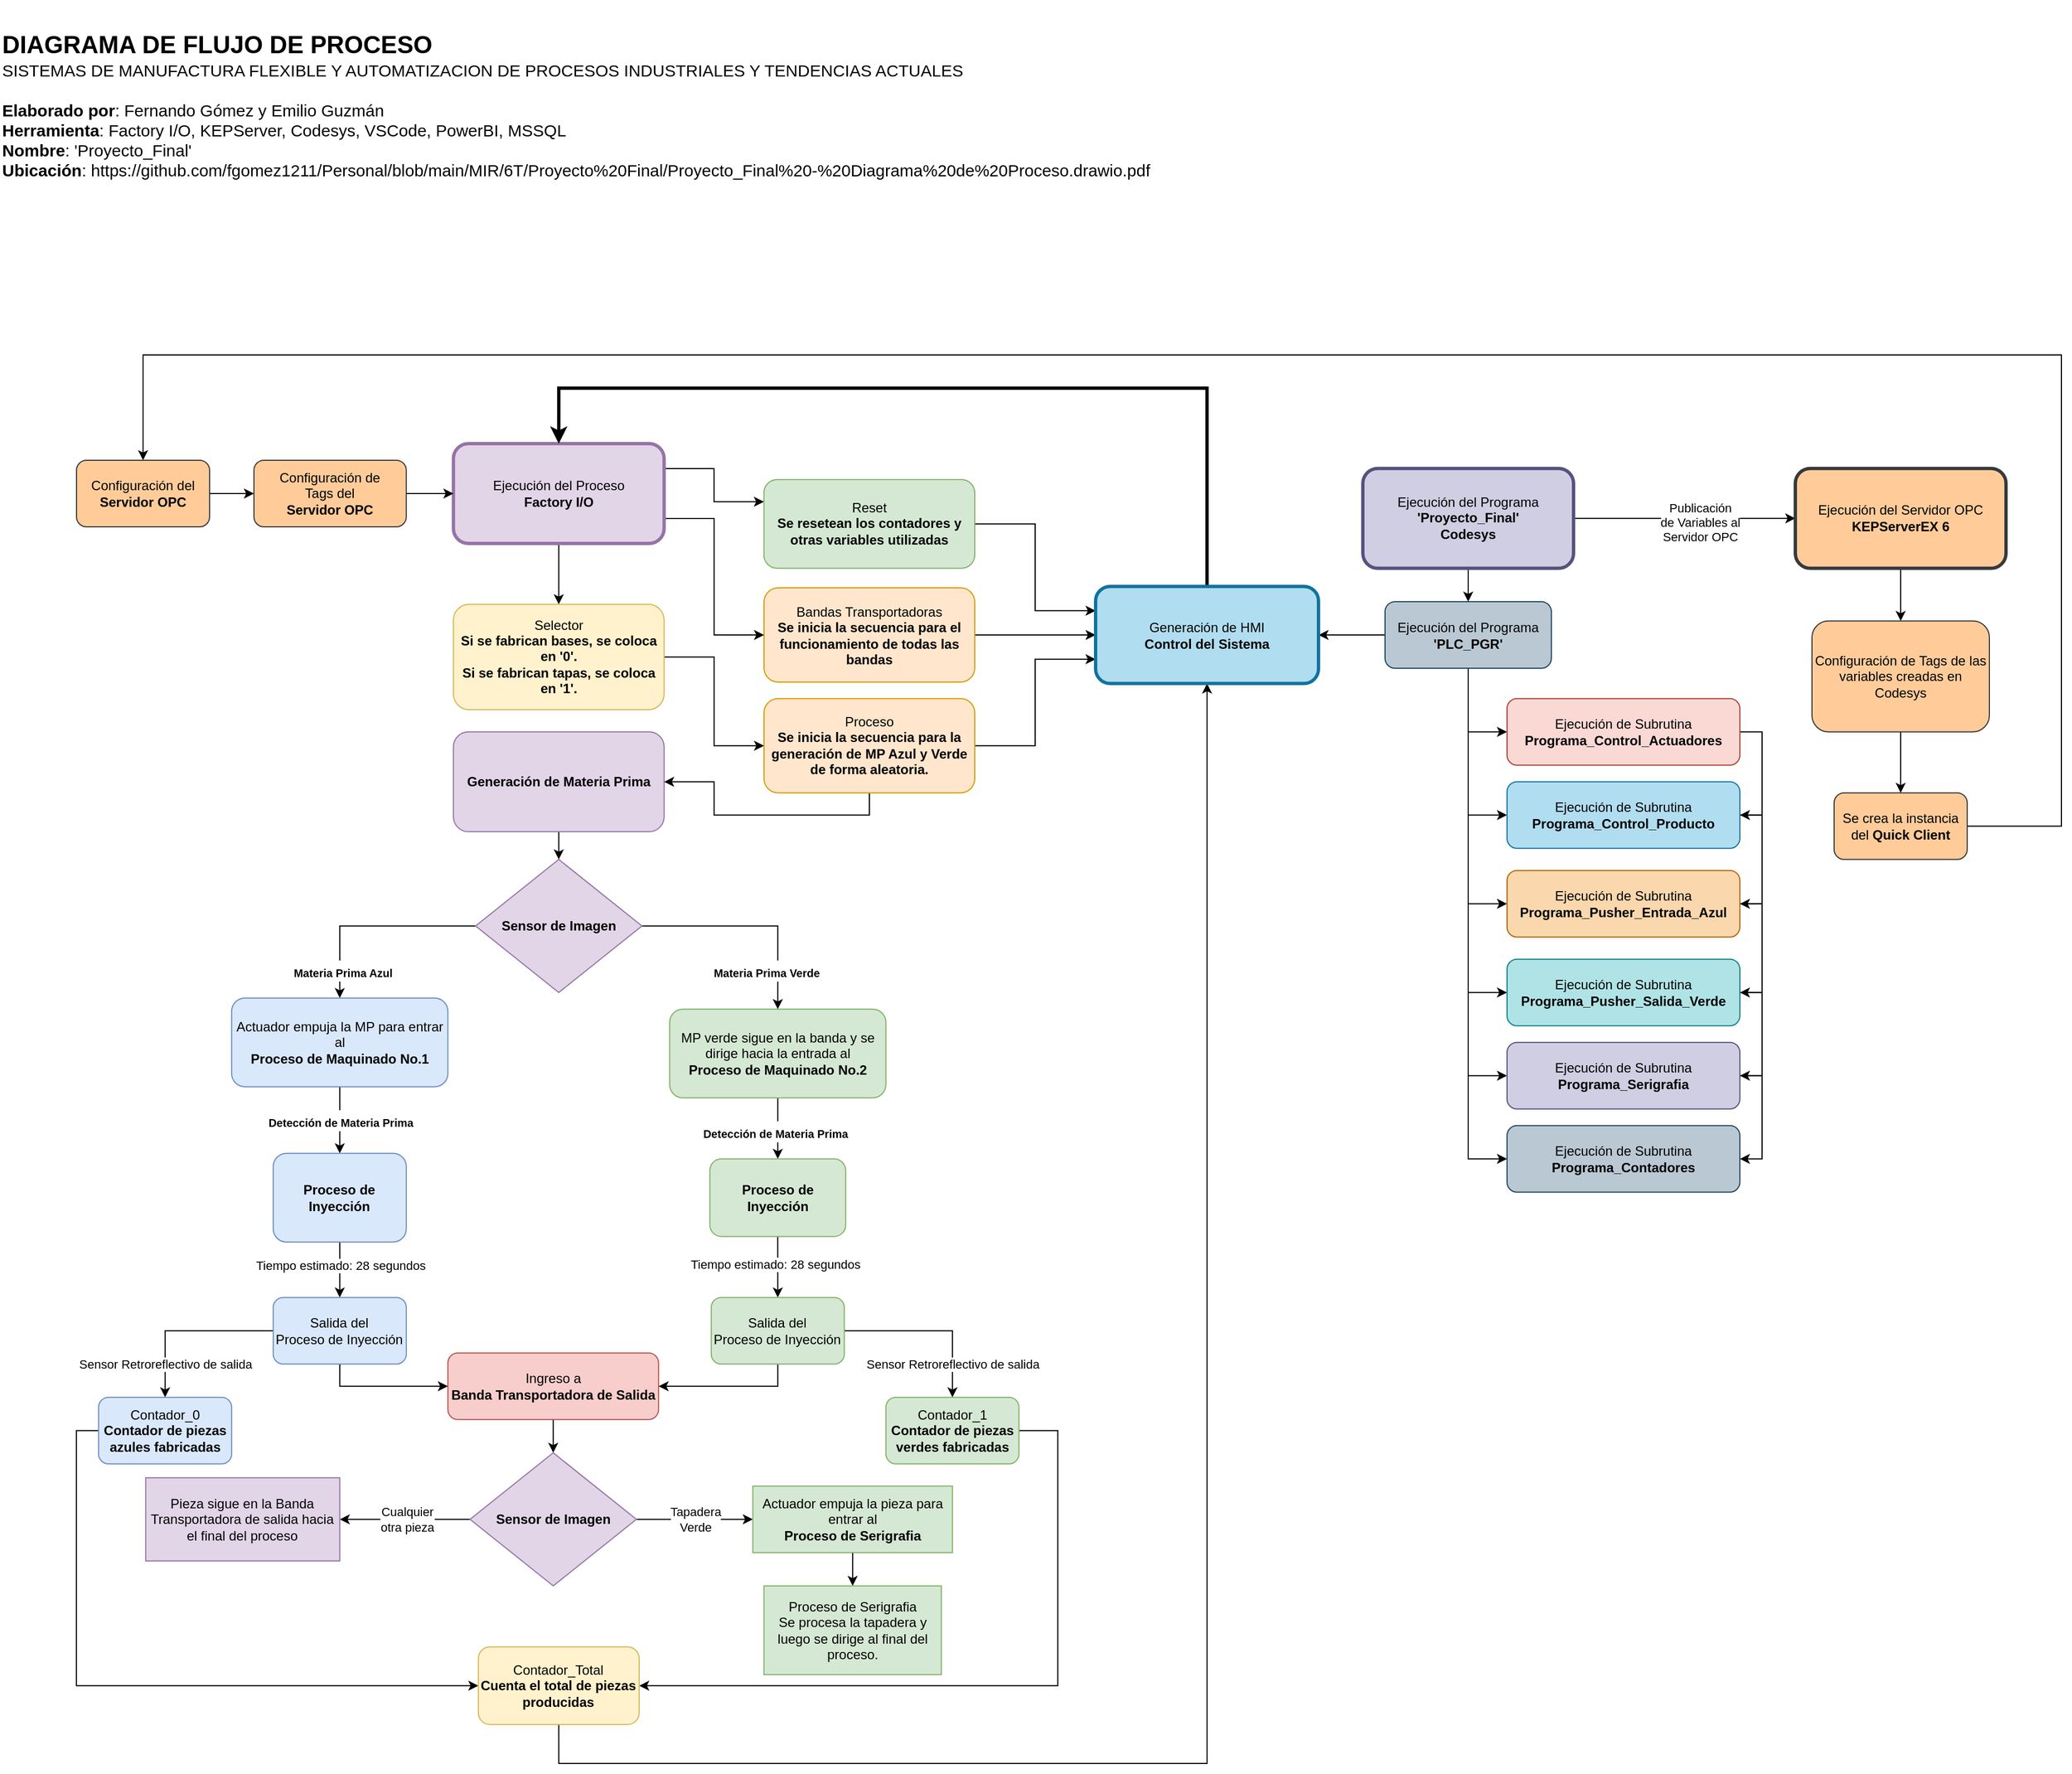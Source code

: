 <mxfile version="21.4.0" type="github">
  <diagram id="C5RBs43oDa-KdzZeNtuy" name="Page-1">
    <mxGraphModel dx="3044" dy="1447" grid="1" gridSize="10" guides="1" tooltips="1" connect="1" arrows="1" fold="1" page="1" pageScale="1" pageWidth="2339" pageHeight="3300" math="0" shadow="0">
      <root>
        <mxCell id="WIyWlLk6GJQsqaUBKTNV-0" />
        <mxCell id="WIyWlLk6GJQsqaUBKTNV-1" parent="WIyWlLk6GJQsqaUBKTNV-0" />
        <mxCell id="I0HZHOk7s_fogjnlxHMb-95" style="edgeStyle=orthogonalEdgeStyle;rounded=0;orthogonalLoop=1;jettySize=auto;html=1;exitX=1;exitY=0.5;exitDx=0;exitDy=0;entryX=0;entryY=0.25;entryDx=0;entryDy=0;" edge="1" parent="WIyWlLk6GJQsqaUBKTNV-1" source="WIyWlLk6GJQsqaUBKTNV-3" target="I0HZHOk7s_fogjnlxHMb-85">
          <mxGeometry relative="1" as="geometry" />
        </mxCell>
        <mxCell id="WIyWlLk6GJQsqaUBKTNV-3" value="Reset&lt;br&gt;&lt;b&gt;Se resetean los contadores y otras variables utilizadas&lt;/b&gt;" style="rounded=1;whiteSpace=wrap;html=1;fontSize=12;glass=0;strokeWidth=1;shadow=0;fillColor=#d5e8d4;strokeColor=#82b366;" parent="WIyWlLk6GJQsqaUBKTNV-1" vertex="1">
          <mxGeometry x="729.89" y="462.39" width="190.11" height="80" as="geometry" />
        </mxCell>
        <mxCell id="I0HZHOk7s_fogjnlxHMb-7" style="edgeStyle=orthogonalEdgeStyle;rounded=0;orthogonalLoop=1;jettySize=auto;html=1;exitX=0.5;exitY=1;exitDx=0;exitDy=0;entryX=0.5;entryY=0;entryDx=0;entryDy=0;" edge="1" parent="WIyWlLk6GJQsqaUBKTNV-1" source="B-otEjHW6JDtHvaltUW4-0" target="B-otEjHW6JDtHvaltUW4-16">
          <mxGeometry relative="1" as="geometry" />
        </mxCell>
        <mxCell id="B-otEjHW6JDtHvaltUW4-0" value="MP verde sigue en la banda y se dirige hacia la entrada al&lt;br&gt;&lt;b&gt;Proceso de Maquinado No.2&lt;/b&gt;" style="whiteSpace=wrap;html=1;rounded=1;glass=0;strokeWidth=1;shadow=0;fillColor=#d5e8d4;strokeColor=#82b366;" parent="WIyWlLk6GJQsqaUBKTNV-1" vertex="1">
          <mxGeometry x="644.89" y="939.89" width="195" height="80" as="geometry" />
        </mxCell>
        <mxCell id="I0HZHOk7s_fogjnlxHMb-12" value="" style="edgeStyle=orthogonalEdgeStyle;rounded=0;orthogonalLoop=1;jettySize=auto;html=1;" edge="1" parent="WIyWlLk6GJQsqaUBKTNV-1" source="B-otEjHW6JDtHvaltUW4-16" target="I0HZHOk7s_fogjnlxHMb-11">
          <mxGeometry relative="1" as="geometry" />
        </mxCell>
        <mxCell id="B-otEjHW6JDtHvaltUW4-16" value="&lt;b&gt;Proceso de Inyección&lt;/b&gt;" style="whiteSpace=wrap;html=1;rounded=1;glass=0;strokeWidth=1;shadow=0;fillColor=#d5e8d4;strokeColor=#82b366;" parent="WIyWlLk6GJQsqaUBKTNV-1" vertex="1">
          <mxGeometry x="681.14" y="1074.89" width="122.5" height="70" as="geometry" />
        </mxCell>
        <mxCell id="L5HEDUzoinoEtIV4rbIi-0" value="&lt;b style=&quot;font-size: 22px;&quot;&gt;DIAGRAMA DE FLUJO DE PROCESO&lt;br&gt;&lt;/b&gt;&lt;font style=&quot;font-size: 15px;&quot;&gt;&lt;span style=&quot;font-size: 15px;&quot;&gt;SISTEMAS DE MANUFACTURA FLEXIBLE Y AUTOMATIZACION DE PROCESOS INDUSTRIALES Y TENDENCIAS ACTUALES&lt;br&gt;&lt;/span&gt;&lt;br&gt;&lt;span style=&quot;font-size: 15px;&quot;&gt;&lt;b&gt;Elaborado por&lt;/b&gt;: Fernando Gómez y Emilio Guzmán&lt;/span&gt;&lt;br&gt;&lt;span style=&quot;font-size: 15px;&quot;&gt;&lt;b&gt;Herramienta&lt;/b&gt;: Factory I/O, KEPServer, Codesys, VSCode, PowerBI, MSSQL&lt;/span&gt;&lt;br&gt;&lt;span style=&quot;font-size: 15px;&quot;&gt;&lt;b&gt;Nombre&lt;/b&gt;: &#39;Proyecto_Final&#39;&lt;/span&gt;&lt;br&gt;&lt;font style=&quot;font-size: 15px;&quot;&gt;&lt;b&gt;Ubicación&lt;/b&gt;:&amp;nbsp;https://github.com/fgomez1211/Personal/blob/main/MIR/6T/Proyecto%20Final/Proyecto_Final%20-%20Diagrama%20de%20Proceso.drawio.pdf&lt;/font&gt;&lt;br&gt;&lt;/font&gt;" style="text;html=1;strokeColor=none;fillColor=none;align=left;verticalAlign=middle;whiteSpace=wrap;rounded=0;" parent="WIyWlLk6GJQsqaUBKTNV-1" vertex="1">
          <mxGeometry x="41" y="30" width="1080" height="190" as="geometry" />
        </mxCell>
        <mxCell id="I0HZHOk7s_fogjnlxHMb-94" style="edgeStyle=orthogonalEdgeStyle;rounded=0;orthogonalLoop=1;jettySize=auto;html=1;exitX=1;exitY=0.5;exitDx=0;exitDy=0;entryX=0;entryY=0.5;entryDx=0;entryDy=0;" edge="1" parent="WIyWlLk6GJQsqaUBKTNV-1" source="ld2Q0Rl9ifkete67yDMp-0" target="I0HZHOk7s_fogjnlxHMb-85">
          <mxGeometry relative="1" as="geometry" />
        </mxCell>
        <mxCell id="ld2Q0Rl9ifkete67yDMp-0" value="Bandas Transportadoras&lt;br&gt;&lt;b&gt;Se inicia la secuencia para el funcionamiento de todas las bandas&lt;/b&gt;" style="whiteSpace=wrap;html=1;rounded=1;glass=0;strokeWidth=1;shadow=0;fillColor=#ffe6cc;strokeColor=#d79b00;" parent="WIyWlLk6GJQsqaUBKTNV-1" vertex="1">
          <mxGeometry x="730" y="560" width="190" height="85" as="geometry" />
        </mxCell>
        <mxCell id="I0HZHOk7s_fogjnlxHMb-25" style="edgeStyle=orthogonalEdgeStyle;rounded=0;orthogonalLoop=1;jettySize=auto;html=1;entryX=0.5;entryY=0;entryDx=0;entryDy=0;" edge="1" parent="WIyWlLk6GJQsqaUBKTNV-1" source="ld2Q0Rl9ifkete67yDMp-26" target="WT8ZmWbOkdsOJcoBG5UU-1">
          <mxGeometry relative="1" as="geometry" />
        </mxCell>
        <mxCell id="I0HZHOk7s_fogjnlxHMb-90" style="edgeStyle=orthogonalEdgeStyle;rounded=0;orthogonalLoop=1;jettySize=auto;html=1;exitX=1;exitY=0.25;exitDx=0;exitDy=0;entryX=0;entryY=0.25;entryDx=0;entryDy=0;" edge="1" parent="WIyWlLk6GJQsqaUBKTNV-1" source="ld2Q0Rl9ifkete67yDMp-26" target="WIyWlLk6GJQsqaUBKTNV-3">
          <mxGeometry relative="1" as="geometry" />
        </mxCell>
        <mxCell id="I0HZHOk7s_fogjnlxHMb-91" style="edgeStyle=orthogonalEdgeStyle;rounded=0;orthogonalLoop=1;jettySize=auto;html=1;exitX=1;exitY=0.75;exitDx=0;exitDy=0;entryX=0;entryY=0.5;entryDx=0;entryDy=0;" edge="1" parent="WIyWlLk6GJQsqaUBKTNV-1" source="ld2Q0Rl9ifkete67yDMp-26" target="ld2Q0Rl9ifkete67yDMp-0">
          <mxGeometry relative="1" as="geometry" />
        </mxCell>
        <mxCell id="ld2Q0Rl9ifkete67yDMp-26" value="Ejecución del Proceso&lt;br&gt;&lt;b&gt;Factory I/O&lt;/b&gt;" style="whiteSpace=wrap;html=1;rounded=1;glass=0;strokeWidth=3;shadow=0;fillColor=#e1d5e7;strokeColor=#9673a6;" parent="WIyWlLk6GJQsqaUBKTNV-1" vertex="1">
          <mxGeometry x="449.89" y="430" width="190" height="90" as="geometry" />
        </mxCell>
        <mxCell id="9t7XOVwsSKRrDLuDX60Q-22" style="edgeStyle=orthogonalEdgeStyle;rounded=0;orthogonalLoop=1;jettySize=auto;html=1;exitX=1;exitY=0.5;exitDx=0;exitDy=0;entryX=0.5;entryY=0;entryDx=0;entryDy=0;" parent="WIyWlLk6GJQsqaUBKTNV-1" source="9t7XOVwsSKRrDLuDX60Q-21" target="B-otEjHW6JDtHvaltUW4-0" edge="1">
          <mxGeometry relative="1" as="geometry" />
        </mxCell>
        <mxCell id="9t7XOVwsSKRrDLuDX60Q-26" value="&lt;b style=&quot;border-color: var(--border-color);&quot;&gt;&lt;font style=&quot;border-color: var(--border-color); font-size: 10px;&quot;&gt;Materia Prima Verde&lt;/font&gt;&lt;/b&gt;" style="edgeLabel;html=1;align=center;verticalAlign=middle;resizable=0;points=[];fontSize=16;" parent="9t7XOVwsSKRrDLuDX60Q-22" vertex="1" connectable="0">
          <mxGeometry x="-0.211" y="1" relative="1" as="geometry">
            <mxPoint x="34" y="41" as="offset" />
          </mxGeometry>
        </mxCell>
        <mxCell id="9t7XOVwsSKRrDLuDX60Q-24" style="edgeStyle=orthogonalEdgeStyle;rounded=0;orthogonalLoop=1;jettySize=auto;html=1;exitX=0;exitY=0.5;exitDx=0;exitDy=0;" parent="WIyWlLk6GJQsqaUBKTNV-1" source="9t7XOVwsSKRrDLuDX60Q-21" target="9t7XOVwsSKRrDLuDX60Q-23" edge="1">
          <mxGeometry relative="1" as="geometry" />
        </mxCell>
        <mxCell id="9t7XOVwsSKRrDLuDX60Q-25" value="&lt;b style=&quot;&quot;&gt;&lt;font style=&quot;font-size: 10px;&quot;&gt;Materia Prima Azul&lt;/font&gt;&lt;/b&gt;" style="edgeLabel;html=1;align=center;verticalAlign=middle;resizable=0;points=[];fontSize=16;" parent="9t7XOVwsSKRrDLuDX60Q-24" vertex="1" connectable="0">
          <mxGeometry x="-0.227" y="-2" relative="1" as="geometry">
            <mxPoint x="-48" y="42" as="offset" />
          </mxGeometry>
        </mxCell>
        <mxCell id="9t7XOVwsSKRrDLuDX60Q-21" value="&lt;b&gt;Sensor de Imagen&lt;/b&gt;" style="rhombus;whiteSpace=wrap;html=1;fillColor=#e1d5e7;strokeColor=#9673a6;" parent="WIyWlLk6GJQsqaUBKTNV-1" vertex="1">
          <mxGeometry x="469.89" y="804.89" width="150" height="120" as="geometry" />
        </mxCell>
        <mxCell id="I0HZHOk7s_fogjnlxHMb-5" style="edgeStyle=orthogonalEdgeStyle;rounded=0;orthogonalLoop=1;jettySize=auto;html=1;exitX=0.5;exitY=1;exitDx=0;exitDy=0;entryX=0.5;entryY=0;entryDx=0;entryDy=0;" edge="1" parent="WIyWlLk6GJQsqaUBKTNV-1" source="9t7XOVwsSKRrDLuDX60Q-23" target="I0HZHOk7s_fogjnlxHMb-4">
          <mxGeometry relative="1" as="geometry" />
        </mxCell>
        <mxCell id="9t7XOVwsSKRrDLuDX60Q-23" value="Actuador empuja la MP para entrar al &lt;br&gt;&lt;b&gt;Proceso de Maquinado No.1&lt;/b&gt;" style="whiteSpace=wrap;html=1;rounded=1;glass=0;strokeWidth=1;shadow=0;fillColor=#dae8fc;strokeColor=#6c8ebf;" parent="WIyWlLk6GJQsqaUBKTNV-1" vertex="1">
          <mxGeometry x="249.89" y="929.89" width="195" height="80" as="geometry" />
        </mxCell>
        <mxCell id="I0HZHOk7s_fogjnlxHMb-42" style="edgeStyle=orthogonalEdgeStyle;rounded=0;orthogonalLoop=1;jettySize=auto;html=1;exitX=0.5;exitY=1;exitDx=0;exitDy=0;entryX=0.5;entryY=0;entryDx=0;entryDy=0;" edge="1" parent="WIyWlLk6GJQsqaUBKTNV-1" source="WT8ZmWbOkdsOJcoBG5UU-0" target="I0HZHOk7s_fogjnlxHMb-41">
          <mxGeometry relative="1" as="geometry" />
        </mxCell>
        <mxCell id="WT8ZmWbOkdsOJcoBG5UU-0" value="Ingreso a &lt;br&gt;&lt;b&gt;Banda Transportadora de Salida&lt;/b&gt;" style="whiteSpace=wrap;html=1;rounded=1;glass=0;strokeWidth=1;shadow=0;fillColor=#f8cecc;strokeColor=#b85450;" parent="WIyWlLk6GJQsqaUBKTNV-1" vertex="1">
          <mxGeometry x="444.89" y="1249.89" width="190" height="60" as="geometry" />
        </mxCell>
        <mxCell id="I0HZHOk7s_fogjnlxHMb-27" style="edgeStyle=orthogonalEdgeStyle;rounded=0;orthogonalLoop=1;jettySize=auto;html=1;exitX=1;exitY=0.5;exitDx=0;exitDy=0;entryX=0;entryY=0.5;entryDx=0;entryDy=0;" edge="1" parent="WIyWlLk6GJQsqaUBKTNV-1" source="WT8ZmWbOkdsOJcoBG5UU-1" target="I0HZHOk7s_fogjnlxHMb-23">
          <mxGeometry relative="1" as="geometry" />
        </mxCell>
        <mxCell id="WT8ZmWbOkdsOJcoBG5UU-1" value="Selector&lt;br&gt;&lt;b&gt;Si se fabrican bases, se coloca en &#39;0&#39;.&lt;br&gt;Si se fabrican tapas, se coloca en &#39;1&#39;.&lt;/b&gt;" style="whiteSpace=wrap;html=1;rounded=1;glass=0;strokeWidth=1;shadow=0;fillColor=#fff2cc;strokeColor=#d6b656;" parent="WIyWlLk6GJQsqaUBKTNV-1" vertex="1">
          <mxGeometry x="449.89" y="574.89" width="190" height="95" as="geometry" />
        </mxCell>
        <mxCell id="I0HZHOk7s_fogjnlxHMb-3" style="edgeStyle=orthogonalEdgeStyle;rounded=0;orthogonalLoop=1;jettySize=auto;html=1;entryX=0.5;entryY=0;entryDx=0;entryDy=0;" edge="1" parent="WIyWlLk6GJQsqaUBKTNV-1" source="I0HZHOk7s_fogjnlxHMb-1" target="9t7XOVwsSKRrDLuDX60Q-21">
          <mxGeometry relative="1" as="geometry" />
        </mxCell>
        <mxCell id="I0HZHOk7s_fogjnlxHMb-1" value="&lt;b&gt;Generación de Materia Prima&lt;/b&gt;" style="whiteSpace=wrap;html=1;rounded=1;glass=0;strokeWidth=1;shadow=0;fillColor=#e1d5e7;strokeColor=#9673a6;" vertex="1" parent="WIyWlLk6GJQsqaUBKTNV-1">
          <mxGeometry x="449.89" y="689.89" width="190" height="90" as="geometry" />
        </mxCell>
        <mxCell id="I0HZHOk7s_fogjnlxHMb-10" value="" style="edgeStyle=orthogonalEdgeStyle;rounded=0;orthogonalLoop=1;jettySize=auto;html=1;" edge="1" parent="WIyWlLk6GJQsqaUBKTNV-1" source="I0HZHOk7s_fogjnlxHMb-4" target="I0HZHOk7s_fogjnlxHMb-9">
          <mxGeometry relative="1" as="geometry" />
        </mxCell>
        <mxCell id="I0HZHOk7s_fogjnlxHMb-13" value="Tiempo estimado: 28 segundos" style="edgeLabel;html=1;align=center;verticalAlign=middle;resizable=0;points=[];" vertex="1" connectable="0" parent="I0HZHOk7s_fogjnlxHMb-10">
          <mxGeometry x="-0.18" y="-2" relative="1" as="geometry">
            <mxPoint x="2" as="offset" />
          </mxGeometry>
        </mxCell>
        <mxCell id="I0HZHOk7s_fogjnlxHMb-4" value="&lt;b&gt;Proceso de Inyección&lt;/b&gt;" style="whiteSpace=wrap;html=1;rounded=1;glass=0;strokeWidth=1;shadow=0;fillColor=#dae8fc;strokeColor=#6c8ebf;" vertex="1" parent="WIyWlLk6GJQsqaUBKTNV-1">
          <mxGeometry x="287.39" y="1069.89" width="120" height="80" as="geometry" />
        </mxCell>
        <mxCell id="I0HZHOk7s_fogjnlxHMb-6" value="&lt;b style=&quot;border-color: var(--border-color);&quot;&gt;&lt;font style=&quot;border-color: var(--border-color); font-size: 10px;&quot;&gt;Detección de Materia Prima&lt;/font&gt;&lt;/b&gt;" style="edgeLabel;html=1;align=center;verticalAlign=middle;resizable=0;points=[];fontSize=16;" vertex="1" connectable="0" parent="WIyWlLk6GJQsqaUBKTNV-1">
          <mxGeometry x="347.385" y="1039.89" as="geometry" />
        </mxCell>
        <mxCell id="I0HZHOk7s_fogjnlxHMb-8" value="&lt;b style=&quot;border-color: var(--border-color);&quot;&gt;&lt;font style=&quot;border-color: var(--border-color); font-size: 10px;&quot;&gt;Detección de Materia Prima&lt;/font&gt;&lt;/b&gt;" style="edgeLabel;html=1;align=center;verticalAlign=middle;resizable=0;points=[];fontSize=16;" vertex="1" connectable="0" parent="WIyWlLk6GJQsqaUBKTNV-1">
          <mxGeometry x="739.885" y="1049.89" as="geometry" />
        </mxCell>
        <mxCell id="I0HZHOk7s_fogjnlxHMb-16" style="edgeStyle=orthogonalEdgeStyle;rounded=0;orthogonalLoop=1;jettySize=auto;html=1;exitX=0.5;exitY=1;exitDx=0;exitDy=0;entryX=0;entryY=0.5;entryDx=0;entryDy=0;" edge="1" parent="WIyWlLk6GJQsqaUBKTNV-1" source="I0HZHOk7s_fogjnlxHMb-9" target="WT8ZmWbOkdsOJcoBG5UU-0">
          <mxGeometry relative="1" as="geometry" />
        </mxCell>
        <mxCell id="I0HZHOk7s_fogjnlxHMb-34" value="" style="edgeStyle=orthogonalEdgeStyle;rounded=0;orthogonalLoop=1;jettySize=auto;html=1;" edge="1" parent="WIyWlLk6GJQsqaUBKTNV-1" source="I0HZHOk7s_fogjnlxHMb-9" target="I0HZHOk7s_fogjnlxHMb-33">
          <mxGeometry relative="1" as="geometry" />
        </mxCell>
        <mxCell id="I0HZHOk7s_fogjnlxHMb-35" value="Sensor Retroreflectivo de salida" style="edgeLabel;html=1;align=center;verticalAlign=middle;resizable=0;points=[];" vertex="1" connectable="0" parent="I0HZHOk7s_fogjnlxHMb-34">
          <mxGeometry x="0.484" y="-1" relative="1" as="geometry">
            <mxPoint x="1" y="10" as="offset" />
          </mxGeometry>
        </mxCell>
        <mxCell id="I0HZHOk7s_fogjnlxHMb-9" value="Salida del &lt;br&gt;Proceso de Inyección" style="whiteSpace=wrap;html=1;fillColor=#dae8fc;strokeColor=#6c8ebf;rounded=1;glass=0;strokeWidth=1;shadow=0;" vertex="1" parent="WIyWlLk6GJQsqaUBKTNV-1">
          <mxGeometry x="287.39" y="1199.89" width="120" height="60" as="geometry" />
        </mxCell>
        <mxCell id="I0HZHOk7s_fogjnlxHMb-17" style="edgeStyle=orthogonalEdgeStyle;rounded=0;orthogonalLoop=1;jettySize=auto;html=1;exitX=0.5;exitY=1;exitDx=0;exitDy=0;entryX=1;entryY=0.5;entryDx=0;entryDy=0;" edge="1" parent="WIyWlLk6GJQsqaUBKTNV-1" source="I0HZHOk7s_fogjnlxHMb-11" target="WT8ZmWbOkdsOJcoBG5UU-0">
          <mxGeometry relative="1" as="geometry" />
        </mxCell>
        <mxCell id="I0HZHOk7s_fogjnlxHMb-37" value="" style="edgeStyle=orthogonalEdgeStyle;rounded=0;orthogonalLoop=1;jettySize=auto;html=1;" edge="1" parent="WIyWlLk6GJQsqaUBKTNV-1" source="I0HZHOk7s_fogjnlxHMb-11" target="I0HZHOk7s_fogjnlxHMb-36">
          <mxGeometry relative="1" as="geometry" />
        </mxCell>
        <mxCell id="I0HZHOk7s_fogjnlxHMb-11" value="Salida del&lt;br&gt;Proceso de Inyección" style="whiteSpace=wrap;html=1;fillColor=#d5e8d4;strokeColor=#82b366;rounded=1;glass=0;strokeWidth=1;shadow=0;" vertex="1" parent="WIyWlLk6GJQsqaUBKTNV-1">
          <mxGeometry x="682.39" y="1199.89" width="120" height="60" as="geometry" />
        </mxCell>
        <mxCell id="I0HZHOk7s_fogjnlxHMb-14" value="Tiempo estimado: 28 segundos" style="edgeLabel;html=1;align=center;verticalAlign=middle;resizable=0;points=[];" vertex="1" connectable="0" parent="WIyWlLk6GJQsqaUBKTNV-1">
          <mxGeometry x="739.89" y="1169.885" as="geometry" />
        </mxCell>
        <mxCell id="I0HZHOk7s_fogjnlxHMb-30" style="edgeStyle=orthogonalEdgeStyle;rounded=0;orthogonalLoop=1;jettySize=auto;html=1;exitX=0.5;exitY=1;exitDx=0;exitDy=0;entryX=1;entryY=0.5;entryDx=0;entryDy=0;" edge="1" parent="WIyWlLk6GJQsqaUBKTNV-1" source="I0HZHOk7s_fogjnlxHMb-23" target="I0HZHOk7s_fogjnlxHMb-1">
          <mxGeometry relative="1" as="geometry" />
        </mxCell>
        <mxCell id="I0HZHOk7s_fogjnlxHMb-93" style="edgeStyle=orthogonalEdgeStyle;rounded=0;orthogonalLoop=1;jettySize=auto;html=1;exitX=1;exitY=0.5;exitDx=0;exitDy=0;entryX=0;entryY=0.75;entryDx=0;entryDy=0;" edge="1" parent="WIyWlLk6GJQsqaUBKTNV-1" source="I0HZHOk7s_fogjnlxHMb-23" target="I0HZHOk7s_fogjnlxHMb-85">
          <mxGeometry relative="1" as="geometry" />
        </mxCell>
        <mxCell id="I0HZHOk7s_fogjnlxHMb-23" value="Proceso&lt;br&gt;&lt;b&gt;Se inicia la secuencia para la generación de MP Azul y Verde de forma aleatoria.&lt;/b&gt;" style="whiteSpace=wrap;html=1;rounded=1;glass=0;strokeWidth=1;shadow=0;fillColor=#ffe6cc;strokeColor=#d79b00;" vertex="1" parent="WIyWlLk6GJQsqaUBKTNV-1">
          <mxGeometry x="730" y="659.89" width="190" height="85" as="geometry" />
        </mxCell>
        <mxCell id="I0HZHOk7s_fogjnlxHMb-54" style="edgeStyle=orthogonalEdgeStyle;rounded=0;orthogonalLoop=1;jettySize=auto;html=1;exitX=0;exitY=0.5;exitDx=0;exitDy=0;entryX=0;entryY=0.5;entryDx=0;entryDy=0;" edge="1" parent="WIyWlLk6GJQsqaUBKTNV-1" source="I0HZHOk7s_fogjnlxHMb-33" target="I0HZHOk7s_fogjnlxHMb-53">
          <mxGeometry relative="1" as="geometry" />
        </mxCell>
        <mxCell id="I0HZHOk7s_fogjnlxHMb-33" value="Contador_0&lt;br&gt;&lt;b&gt;Contador de piezas azules fabricadas&lt;/b&gt;" style="whiteSpace=wrap;html=1;fillColor=#dae8fc;strokeColor=#6c8ebf;rounded=1;glass=0;strokeWidth=1;shadow=0;" vertex="1" parent="WIyWlLk6GJQsqaUBKTNV-1">
          <mxGeometry x="129.89" y="1289.89" width="120" height="60" as="geometry" />
        </mxCell>
        <mxCell id="I0HZHOk7s_fogjnlxHMb-55" style="edgeStyle=orthogonalEdgeStyle;rounded=0;orthogonalLoop=1;jettySize=auto;html=1;exitX=1;exitY=0.5;exitDx=0;exitDy=0;entryX=1;entryY=0.5;entryDx=0;entryDy=0;" edge="1" parent="WIyWlLk6GJQsqaUBKTNV-1" source="I0HZHOk7s_fogjnlxHMb-36" target="I0HZHOk7s_fogjnlxHMb-53">
          <mxGeometry relative="1" as="geometry">
            <Array as="points">
              <mxPoint x="994.89" y="1319.89" />
              <mxPoint x="994.89" y="1549.89" />
            </Array>
          </mxGeometry>
        </mxCell>
        <mxCell id="I0HZHOk7s_fogjnlxHMb-36" value="Contador_1&lt;br style=&quot;border-color: var(--border-color);&quot;&gt;&lt;b style=&quot;border-color: var(--border-color);&quot;&gt;Contador de piezas verdes fabricadas&lt;/b&gt;" style="whiteSpace=wrap;html=1;fillColor=#d5e8d4;strokeColor=#82b366;rounded=1;glass=0;strokeWidth=1;shadow=0;" vertex="1" parent="WIyWlLk6GJQsqaUBKTNV-1">
          <mxGeometry x="839.89" y="1289.89" width="120" height="60" as="geometry" />
        </mxCell>
        <mxCell id="I0HZHOk7s_fogjnlxHMb-38" value="Sensor Retroreflectivo de salida" style="edgeLabel;html=1;align=center;verticalAlign=middle;resizable=0;points=[];" vertex="1" connectable="0" parent="WIyWlLk6GJQsqaUBKTNV-1">
          <mxGeometry x="899.89" y="1259.886" as="geometry" />
        </mxCell>
        <mxCell id="I0HZHOk7s_fogjnlxHMb-44" value="" style="edgeStyle=orthogonalEdgeStyle;rounded=0;orthogonalLoop=1;jettySize=auto;html=1;" edge="1" parent="WIyWlLk6GJQsqaUBKTNV-1" source="I0HZHOk7s_fogjnlxHMb-41" target="I0HZHOk7s_fogjnlxHMb-43">
          <mxGeometry relative="1" as="geometry" />
        </mxCell>
        <mxCell id="I0HZHOk7s_fogjnlxHMb-45" value="Tapadera&lt;br&gt;Verde" style="edgeLabel;html=1;align=center;verticalAlign=middle;resizable=0;points=[];" vertex="1" connectable="0" parent="I0HZHOk7s_fogjnlxHMb-44">
          <mxGeometry x="-0.354" y="-1" relative="1" as="geometry">
            <mxPoint x="19" y="-1" as="offset" />
          </mxGeometry>
        </mxCell>
        <mxCell id="I0HZHOk7s_fogjnlxHMb-58" style="edgeStyle=orthogonalEdgeStyle;rounded=0;orthogonalLoop=1;jettySize=auto;html=1;" edge="1" parent="WIyWlLk6GJQsqaUBKTNV-1" source="I0HZHOk7s_fogjnlxHMb-41" target="I0HZHOk7s_fogjnlxHMb-46">
          <mxGeometry relative="1" as="geometry" />
        </mxCell>
        <mxCell id="I0HZHOk7s_fogjnlxHMb-41" value="&lt;b&gt;Sensor de Imagen&lt;/b&gt;" style="rhombus;whiteSpace=wrap;html=1;fillColor=#e1d5e7;strokeColor=#9673a6;" vertex="1" parent="WIyWlLk6GJQsqaUBKTNV-1">
          <mxGeometry x="464.89" y="1339.89" width="150" height="120" as="geometry" />
        </mxCell>
        <mxCell id="I0HZHOk7s_fogjnlxHMb-50" value="" style="edgeStyle=orthogonalEdgeStyle;rounded=0;orthogonalLoop=1;jettySize=auto;html=1;" edge="1" parent="WIyWlLk6GJQsqaUBKTNV-1" source="I0HZHOk7s_fogjnlxHMb-43" target="I0HZHOk7s_fogjnlxHMb-49">
          <mxGeometry relative="1" as="geometry" />
        </mxCell>
        <mxCell id="I0HZHOk7s_fogjnlxHMb-43" value="Actuador empuja la pieza para entrar al&lt;br style=&quot;border-color: var(--border-color);&quot;&gt;&lt;b style=&quot;border-color: var(--border-color);&quot;&gt;Proceso de Serigrafia&lt;/b&gt;" style="whiteSpace=wrap;html=1;fillColor=#d5e8d4;strokeColor=#82b366;" vertex="1" parent="WIyWlLk6GJQsqaUBKTNV-1">
          <mxGeometry x="719.89" y="1369.89" width="180" height="60" as="geometry" />
        </mxCell>
        <mxCell id="I0HZHOk7s_fogjnlxHMb-46" value="Pieza sigue en la Banda Transportadora de salida hacia el final del proceso" style="whiteSpace=wrap;html=1;fillColor=#e1d5e7;strokeColor=#9673a6;" vertex="1" parent="WIyWlLk6GJQsqaUBKTNV-1">
          <mxGeometry x="172.39" y="1362.39" width="175" height="75" as="geometry" />
        </mxCell>
        <mxCell id="I0HZHOk7s_fogjnlxHMb-49" value="Proceso de Serigrafia&lt;br&gt;&lt;span&gt;Se procesa la tapadera y luego se dirige al final del proceso.&lt;/span&gt;" style="whiteSpace=wrap;html=1;fillColor=#d5e8d4;strokeColor=#82b366;fontStyle=0" vertex="1" parent="WIyWlLk6GJQsqaUBKTNV-1">
          <mxGeometry x="729.89" y="1459.89" width="160" height="80" as="geometry" />
        </mxCell>
        <mxCell id="I0HZHOk7s_fogjnlxHMb-88" style="edgeStyle=orthogonalEdgeStyle;rounded=0;orthogonalLoop=1;jettySize=auto;html=1;exitX=0.5;exitY=1;exitDx=0;exitDy=0;entryX=0.5;entryY=1;entryDx=0;entryDy=0;" edge="1" parent="WIyWlLk6GJQsqaUBKTNV-1" source="I0HZHOk7s_fogjnlxHMb-53" target="I0HZHOk7s_fogjnlxHMb-85">
          <mxGeometry relative="1" as="geometry">
            <Array as="points">
              <mxPoint x="545" y="1620" />
              <mxPoint x="1130" y="1620" />
            </Array>
          </mxGeometry>
        </mxCell>
        <mxCell id="I0HZHOk7s_fogjnlxHMb-53" value="Contador_Total&lt;br&gt;&lt;b&gt;Cuenta el total de piezas producidas&lt;/b&gt;" style="whiteSpace=wrap;html=1;fillColor=#fff2cc;strokeColor=#d6b656;rounded=1;glass=0;strokeWidth=1;shadow=0;" vertex="1" parent="WIyWlLk6GJQsqaUBKTNV-1">
          <mxGeometry x="472.39" y="1514.89" width="145" height="70" as="geometry" />
        </mxCell>
        <mxCell id="I0HZHOk7s_fogjnlxHMb-59" value="Cualquier&lt;br&gt;otra pieza" style="edgeLabel;html=1;align=center;verticalAlign=middle;resizable=0;points=[];" vertex="1" connectable="0" parent="WIyWlLk6GJQsqaUBKTNV-1">
          <mxGeometry x="407.39" y="1399.89" as="geometry" />
        </mxCell>
        <mxCell id="I0HZHOk7s_fogjnlxHMb-64" value="" style="edgeStyle=orthogonalEdgeStyle;rounded=0;orthogonalLoop=1;jettySize=auto;html=1;" edge="1" parent="WIyWlLk6GJQsqaUBKTNV-1" source="I0HZHOk7s_fogjnlxHMb-61" target="I0HZHOk7s_fogjnlxHMb-63">
          <mxGeometry relative="1" as="geometry" />
        </mxCell>
        <mxCell id="I0HZHOk7s_fogjnlxHMb-97" style="edgeStyle=orthogonalEdgeStyle;rounded=0;orthogonalLoop=1;jettySize=auto;html=1;exitX=1;exitY=0.5;exitDx=0;exitDy=0;entryX=0;entryY=0.5;entryDx=0;entryDy=0;" edge="1" parent="WIyWlLk6GJQsqaUBKTNV-1" source="I0HZHOk7s_fogjnlxHMb-61" target="I0HZHOk7s_fogjnlxHMb-62">
          <mxGeometry relative="1" as="geometry" />
        </mxCell>
        <mxCell id="I0HZHOk7s_fogjnlxHMb-98" value="Publicación &lt;br&gt;de Variables al &lt;br&gt;Servidor OPC" style="edgeLabel;html=1;align=center;verticalAlign=middle;resizable=0;points=[];" vertex="1" connectable="0" parent="I0HZHOk7s_fogjnlxHMb-97">
          <mxGeometry x="0.143" y="-3" relative="1" as="geometry">
            <mxPoint x="-1" as="offset" />
          </mxGeometry>
        </mxCell>
        <mxCell id="I0HZHOk7s_fogjnlxHMb-61" value="Ejecución del Programa&lt;br&gt;&lt;b&gt;&#39;Proyecto_Final&#39;&lt;/b&gt;&lt;br&gt;&lt;b&gt;Codesys&lt;/b&gt;" style="whiteSpace=wrap;html=1;rounded=1;glass=0;strokeWidth=3;shadow=0;fillColor=#d0cee2;strokeColor=#56517e;" vertex="1" parent="WIyWlLk6GJQsqaUBKTNV-1">
          <mxGeometry x="1270" y="452.39" width="190" height="90" as="geometry" />
        </mxCell>
        <mxCell id="I0HZHOk7s_fogjnlxHMb-104" style="edgeStyle=orthogonalEdgeStyle;rounded=0;orthogonalLoop=1;jettySize=auto;html=1;exitX=0.5;exitY=1;exitDx=0;exitDy=0;entryX=0.5;entryY=0;entryDx=0;entryDy=0;" edge="1" parent="WIyWlLk6GJQsqaUBKTNV-1" source="I0HZHOk7s_fogjnlxHMb-62" target="I0HZHOk7s_fogjnlxHMb-102">
          <mxGeometry relative="1" as="geometry" />
        </mxCell>
        <mxCell id="I0HZHOk7s_fogjnlxHMb-62" value="Ejecución del Servidor OPC&lt;br&gt;&lt;b&gt;KEPServerEX 6&lt;/b&gt;" style="whiteSpace=wrap;html=1;rounded=1;glass=0;strokeWidth=3;shadow=0;fillColor=#ffcc99;strokeColor=#36393d;" vertex="1" parent="WIyWlLk6GJQsqaUBKTNV-1">
          <mxGeometry x="1660" y="452.39" width="190" height="90" as="geometry" />
        </mxCell>
        <mxCell id="I0HZHOk7s_fogjnlxHMb-66" value="" style="edgeStyle=orthogonalEdgeStyle;rounded=0;orthogonalLoop=1;jettySize=auto;html=1;entryX=0;entryY=0.5;entryDx=0;entryDy=0;" edge="1" parent="WIyWlLk6GJQsqaUBKTNV-1" source="I0HZHOk7s_fogjnlxHMb-63" target="I0HZHOk7s_fogjnlxHMb-65">
          <mxGeometry relative="1" as="geometry" />
        </mxCell>
        <mxCell id="I0HZHOk7s_fogjnlxHMb-70" style="edgeStyle=orthogonalEdgeStyle;rounded=0;orthogonalLoop=1;jettySize=auto;html=1;exitX=0.5;exitY=1;exitDx=0;exitDy=0;entryX=0;entryY=0.5;entryDx=0;entryDy=0;" edge="1" parent="WIyWlLk6GJQsqaUBKTNV-1" source="I0HZHOk7s_fogjnlxHMb-63" target="I0HZHOk7s_fogjnlxHMb-67">
          <mxGeometry relative="1" as="geometry" />
        </mxCell>
        <mxCell id="I0HZHOk7s_fogjnlxHMb-71" style="edgeStyle=orthogonalEdgeStyle;rounded=0;orthogonalLoop=1;jettySize=auto;html=1;exitX=0.5;exitY=1;exitDx=0;exitDy=0;entryX=0;entryY=0.5;entryDx=0;entryDy=0;" edge="1" parent="WIyWlLk6GJQsqaUBKTNV-1" source="I0HZHOk7s_fogjnlxHMb-63" target="I0HZHOk7s_fogjnlxHMb-68">
          <mxGeometry relative="1" as="geometry" />
        </mxCell>
        <mxCell id="I0HZHOk7s_fogjnlxHMb-72" style="edgeStyle=orthogonalEdgeStyle;rounded=0;orthogonalLoop=1;jettySize=auto;html=1;exitX=0.5;exitY=1;exitDx=0;exitDy=0;entryX=0;entryY=0.5;entryDx=0;entryDy=0;" edge="1" parent="WIyWlLk6GJQsqaUBKTNV-1" source="I0HZHOk7s_fogjnlxHMb-63" target="I0HZHOk7s_fogjnlxHMb-69">
          <mxGeometry relative="1" as="geometry" />
        </mxCell>
        <mxCell id="I0HZHOk7s_fogjnlxHMb-75" style="edgeStyle=orthogonalEdgeStyle;rounded=0;orthogonalLoop=1;jettySize=auto;html=1;exitX=0.5;exitY=1;exitDx=0;exitDy=0;entryX=0;entryY=0.5;entryDx=0;entryDy=0;" edge="1" parent="WIyWlLk6GJQsqaUBKTNV-1" source="I0HZHOk7s_fogjnlxHMb-63" target="I0HZHOk7s_fogjnlxHMb-73">
          <mxGeometry relative="1" as="geometry" />
        </mxCell>
        <mxCell id="I0HZHOk7s_fogjnlxHMb-76" style="edgeStyle=orthogonalEdgeStyle;rounded=0;orthogonalLoop=1;jettySize=auto;html=1;exitX=0.5;exitY=1;exitDx=0;exitDy=0;entryX=0;entryY=0.5;entryDx=0;entryDy=0;" edge="1" parent="WIyWlLk6GJQsqaUBKTNV-1" source="I0HZHOk7s_fogjnlxHMb-63" target="I0HZHOk7s_fogjnlxHMb-74">
          <mxGeometry relative="1" as="geometry" />
        </mxCell>
        <mxCell id="I0HZHOk7s_fogjnlxHMb-86" value="" style="edgeStyle=orthogonalEdgeStyle;rounded=0;orthogonalLoop=1;jettySize=auto;html=1;" edge="1" parent="WIyWlLk6GJQsqaUBKTNV-1" source="I0HZHOk7s_fogjnlxHMb-63" target="I0HZHOk7s_fogjnlxHMb-85">
          <mxGeometry relative="1" as="geometry" />
        </mxCell>
        <mxCell id="I0HZHOk7s_fogjnlxHMb-63" value="Ejecución del Programa&lt;br&gt;&lt;b&gt;&#39;PLC_PGR&#39;&lt;/b&gt;" style="whiteSpace=wrap;html=1;fillColor=#bac8d3;strokeColor=#23445d;rounded=1;glass=0;strokeWidth=1;shadow=0;" vertex="1" parent="WIyWlLk6GJQsqaUBKTNV-1">
          <mxGeometry x="1290" y="572.5" width="150" height="60" as="geometry" />
        </mxCell>
        <mxCell id="I0HZHOk7s_fogjnlxHMb-78" style="edgeStyle=orthogonalEdgeStyle;rounded=0;orthogonalLoop=1;jettySize=auto;html=1;exitX=1;exitY=0.5;exitDx=0;exitDy=0;entryX=1;entryY=0.5;entryDx=0;entryDy=0;" edge="1" parent="WIyWlLk6GJQsqaUBKTNV-1" source="I0HZHOk7s_fogjnlxHMb-65" target="I0HZHOk7s_fogjnlxHMb-67">
          <mxGeometry relative="1" as="geometry" />
        </mxCell>
        <mxCell id="I0HZHOk7s_fogjnlxHMb-65" value="Ejecución de Subrutina&lt;br&gt;&lt;b&gt;Programa_Control_Actuadores&lt;/b&gt;" style="whiteSpace=wrap;html=1;fillColor=#fad9d5;strokeColor=#ae4132;rounded=1;glass=0;strokeWidth=1;shadow=0;" vertex="1" parent="WIyWlLk6GJQsqaUBKTNV-1">
          <mxGeometry x="1400" y="659.89" width="210" height="60" as="geometry" />
        </mxCell>
        <mxCell id="I0HZHOk7s_fogjnlxHMb-79" style="edgeStyle=orthogonalEdgeStyle;rounded=0;orthogonalLoop=1;jettySize=auto;html=1;exitX=1;exitY=0.5;exitDx=0;exitDy=0;entryX=1;entryY=0.5;entryDx=0;entryDy=0;" edge="1" parent="WIyWlLk6GJQsqaUBKTNV-1" source="I0HZHOk7s_fogjnlxHMb-67" target="I0HZHOk7s_fogjnlxHMb-68">
          <mxGeometry relative="1" as="geometry" />
        </mxCell>
        <mxCell id="I0HZHOk7s_fogjnlxHMb-67" value="Ejecución de Subrutina&lt;br&gt;&lt;b&gt;Programa_Control_Producto&lt;/b&gt;" style="whiteSpace=wrap;html=1;fillColor=#b1ddf0;strokeColor=#10739e;rounded=1;glass=0;strokeWidth=1;shadow=0;" vertex="1" parent="WIyWlLk6GJQsqaUBKTNV-1">
          <mxGeometry x="1400" y="734.89" width="210" height="60" as="geometry" />
        </mxCell>
        <mxCell id="I0HZHOk7s_fogjnlxHMb-80" style="edgeStyle=orthogonalEdgeStyle;rounded=0;orthogonalLoop=1;jettySize=auto;html=1;exitX=1;exitY=0.5;exitDx=0;exitDy=0;entryX=1;entryY=0.5;entryDx=0;entryDy=0;" edge="1" parent="WIyWlLk6GJQsqaUBKTNV-1" source="I0HZHOk7s_fogjnlxHMb-68" target="I0HZHOk7s_fogjnlxHMb-69">
          <mxGeometry relative="1" as="geometry" />
        </mxCell>
        <mxCell id="I0HZHOk7s_fogjnlxHMb-68" value="Ejecución de Subrutina&lt;br&gt;&lt;b&gt;Programa_Pusher_Entrada_Azul&lt;/b&gt;" style="whiteSpace=wrap;html=1;fillColor=#fad7ac;strokeColor=#b46504;rounded=1;glass=0;strokeWidth=1;shadow=0;" vertex="1" parent="WIyWlLk6GJQsqaUBKTNV-1">
          <mxGeometry x="1400" y="814.89" width="210" height="60" as="geometry" />
        </mxCell>
        <mxCell id="I0HZHOk7s_fogjnlxHMb-81" style="edgeStyle=orthogonalEdgeStyle;rounded=0;orthogonalLoop=1;jettySize=auto;html=1;exitX=1;exitY=0.5;exitDx=0;exitDy=0;entryX=1;entryY=0.5;entryDx=0;entryDy=0;" edge="1" parent="WIyWlLk6GJQsqaUBKTNV-1" source="I0HZHOk7s_fogjnlxHMb-69" target="I0HZHOk7s_fogjnlxHMb-73">
          <mxGeometry relative="1" as="geometry" />
        </mxCell>
        <mxCell id="I0HZHOk7s_fogjnlxHMb-69" value="Ejecución de Subrutina&lt;br&gt;&lt;b&gt;Programa_Pusher_Salida_Verde&lt;/b&gt;" style="whiteSpace=wrap;html=1;fillColor=#b0e3e6;strokeColor=#0e8088;rounded=1;glass=0;strokeWidth=1;shadow=0;" vertex="1" parent="WIyWlLk6GJQsqaUBKTNV-1">
          <mxGeometry x="1400" y="894.89" width="210" height="60" as="geometry" />
        </mxCell>
        <mxCell id="I0HZHOk7s_fogjnlxHMb-82" style="edgeStyle=orthogonalEdgeStyle;rounded=0;orthogonalLoop=1;jettySize=auto;html=1;exitX=1;exitY=0.5;exitDx=0;exitDy=0;entryX=1;entryY=0.5;entryDx=0;entryDy=0;" edge="1" parent="WIyWlLk6GJQsqaUBKTNV-1" source="I0HZHOk7s_fogjnlxHMb-73" target="I0HZHOk7s_fogjnlxHMb-74">
          <mxGeometry relative="1" as="geometry" />
        </mxCell>
        <mxCell id="I0HZHOk7s_fogjnlxHMb-73" value="Ejecución de Subrutina&lt;br&gt;&lt;b&gt;Programa_Serigrafia&lt;/b&gt;" style="whiteSpace=wrap;html=1;fillColor=#d0cee2;strokeColor=#56517e;rounded=1;glass=0;strokeWidth=1;shadow=0;" vertex="1" parent="WIyWlLk6GJQsqaUBKTNV-1">
          <mxGeometry x="1400" y="969.89" width="210" height="60" as="geometry" />
        </mxCell>
        <mxCell id="I0HZHOk7s_fogjnlxHMb-74" value="Ejecución de Subrutina&lt;br&gt;&lt;b&gt;Programa_Contadores&lt;/b&gt;" style="whiteSpace=wrap;html=1;fillColor=#bac8d3;strokeColor=#23445d;rounded=1;glass=0;strokeWidth=1;shadow=0;" vertex="1" parent="WIyWlLk6GJQsqaUBKTNV-1">
          <mxGeometry x="1400" y="1044.89" width="210" height="60" as="geometry" />
        </mxCell>
        <mxCell id="I0HZHOk7s_fogjnlxHMb-96" style="edgeStyle=orthogonalEdgeStyle;rounded=0;orthogonalLoop=1;jettySize=auto;html=1;exitX=0.5;exitY=0;exitDx=0;exitDy=0;entryX=0.5;entryY=0;entryDx=0;entryDy=0;strokeWidth=3;" edge="1" parent="WIyWlLk6GJQsqaUBKTNV-1" source="I0HZHOk7s_fogjnlxHMb-85" target="ld2Q0Rl9ifkete67yDMp-26">
          <mxGeometry relative="1" as="geometry">
            <Array as="points">
              <mxPoint x="1129" y="380" />
              <mxPoint x="545" y="380" />
            </Array>
          </mxGeometry>
        </mxCell>
        <mxCell id="I0HZHOk7s_fogjnlxHMb-85" value="Generación de HMI&lt;br&gt;&lt;b&gt;Control del Sistema&lt;/b&gt;" style="whiteSpace=wrap;html=1;fillColor=#b1ddf0;strokeColor=#10739e;rounded=1;glass=0;strokeWidth=3;shadow=0;" vertex="1" parent="WIyWlLk6GJQsqaUBKTNV-1">
          <mxGeometry x="1029" y="558.75" width="201" height="87.5" as="geometry" />
        </mxCell>
        <mxCell id="I0HZHOk7s_fogjnlxHMb-113" style="edgeStyle=orthogonalEdgeStyle;rounded=0;orthogonalLoop=1;jettySize=auto;html=1;exitX=1;exitY=0.5;exitDx=0;exitDy=0;entryX=0.5;entryY=0;entryDx=0;entryDy=0;" edge="1" parent="WIyWlLk6GJQsqaUBKTNV-1" source="I0HZHOk7s_fogjnlxHMb-99" target="I0HZHOk7s_fogjnlxHMb-109">
          <mxGeometry relative="1" as="geometry">
            <Array as="points">
              <mxPoint x="1900" y="775" />
              <mxPoint x="1900" y="350" />
              <mxPoint x="170" y="350" />
            </Array>
          </mxGeometry>
        </mxCell>
        <mxCell id="I0HZHOk7s_fogjnlxHMb-99" value="Se crea la instancia del &lt;b&gt;Quick Client&lt;/b&gt;" style="whiteSpace=wrap;html=1;fillColor=#ffcc99;strokeColor=#36393d;rounded=1;glass=0;strokeWidth=1;shadow=0;" vertex="1" parent="WIyWlLk6GJQsqaUBKTNV-1">
          <mxGeometry x="1695" y="744.89" width="120" height="60" as="geometry" />
        </mxCell>
        <mxCell id="I0HZHOk7s_fogjnlxHMb-105" style="edgeStyle=orthogonalEdgeStyle;rounded=0;orthogonalLoop=1;jettySize=auto;html=1;exitX=0.5;exitY=1;exitDx=0;exitDy=0;entryX=0.5;entryY=0;entryDx=0;entryDy=0;" edge="1" parent="WIyWlLk6GJQsqaUBKTNV-1" source="I0HZHOk7s_fogjnlxHMb-102" target="I0HZHOk7s_fogjnlxHMb-99">
          <mxGeometry relative="1" as="geometry" />
        </mxCell>
        <mxCell id="I0HZHOk7s_fogjnlxHMb-102" value="Configuración de Tags de las variables creadas en Codesys" style="whiteSpace=wrap;html=1;fillColor=#ffcc99;strokeColor=#36393d;rounded=1;glass=0;strokeWidth=1;shadow=0;" vertex="1" parent="WIyWlLk6GJQsqaUBKTNV-1">
          <mxGeometry x="1675" y="589.89" width="160" height="100" as="geometry" />
        </mxCell>
        <mxCell id="I0HZHOk7s_fogjnlxHMb-112" style="edgeStyle=orthogonalEdgeStyle;rounded=0;orthogonalLoop=1;jettySize=auto;html=1;exitX=1;exitY=0.5;exitDx=0;exitDy=0;entryX=0;entryY=0.5;entryDx=0;entryDy=0;" edge="1" parent="WIyWlLk6GJQsqaUBKTNV-1" source="I0HZHOk7s_fogjnlxHMb-107" target="ld2Q0Rl9ifkete67yDMp-26">
          <mxGeometry relative="1" as="geometry" />
        </mxCell>
        <mxCell id="I0HZHOk7s_fogjnlxHMb-107" value="Configuración de &lt;br&gt;Tags del &lt;br&gt;&lt;b&gt;Servidor OPC&lt;/b&gt;" style="whiteSpace=wrap;html=1;fillColor=#ffcc99;strokeColor=#36393d;rounded=1;glass=0;strokeWidth=1;shadow=0;" vertex="1" parent="WIyWlLk6GJQsqaUBKTNV-1">
          <mxGeometry x="270" y="445" width="137.39" height="60" as="geometry" />
        </mxCell>
        <mxCell id="I0HZHOk7s_fogjnlxHMb-111" style="edgeStyle=orthogonalEdgeStyle;rounded=0;orthogonalLoop=1;jettySize=auto;html=1;exitX=1;exitY=0.5;exitDx=0;exitDy=0;" edge="1" parent="WIyWlLk6GJQsqaUBKTNV-1" source="I0HZHOk7s_fogjnlxHMb-109" target="I0HZHOk7s_fogjnlxHMb-107">
          <mxGeometry relative="1" as="geometry" />
        </mxCell>
        <mxCell id="I0HZHOk7s_fogjnlxHMb-109" value="Configuración del &lt;b&gt;Servidor OPC&lt;/b&gt;" style="whiteSpace=wrap;html=1;fillColor=#ffcc99;strokeColor=#36393d;rounded=1;glass=0;strokeWidth=1;shadow=0;" vertex="1" parent="WIyWlLk6GJQsqaUBKTNV-1">
          <mxGeometry x="110" y="445" width="120" height="60" as="geometry" />
        </mxCell>
      </root>
    </mxGraphModel>
  </diagram>
</mxfile>
